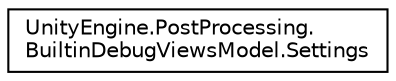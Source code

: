 digraph "Graphical Class Hierarchy"
{
  edge [fontname="Helvetica",fontsize="10",labelfontname="Helvetica",labelfontsize="10"];
  node [fontname="Helvetica",fontsize="10",shape=record];
  rankdir="LR";
  Node0 [label="UnityEngine.PostProcessing.\lBuiltinDebugViewsModel.Settings",height=0.2,width=0.4,color="black", fillcolor="white", style="filled",URL="$struct_unity_engine_1_1_post_processing_1_1_builtin_debug_views_model_1_1_settings.html"];
}
